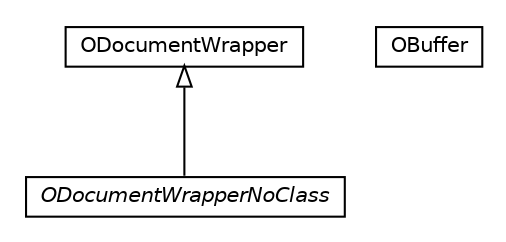 #!/usr/local/bin/dot
#
# Class diagram 
# Generated by UMLGraph version R5_6-24-gf6e263 (http://www.umlgraph.org/)
#

digraph G {
	edge [fontname="Helvetica",fontsize=10,labelfontname="Helvetica",labelfontsize=10];
	node [fontname="Helvetica",fontsize=10,shape=plaintext];
	nodesep=0.25;
	ranksep=0.5;
	// com.orientechnologies.orient.core.type.ODocumentWrapperNoClass
	c122417 [label=<<table title="com.orientechnologies.orient.core.type.ODocumentWrapperNoClass" border="0" cellborder="1" cellspacing="0" cellpadding="2" port="p" href="./ODocumentWrapperNoClass.html">
		<tr><td><table border="0" cellspacing="0" cellpadding="1">
<tr><td align="center" balign="center"><font face="Helvetica-Oblique"> ODocumentWrapperNoClass </font></td></tr>
		</table></td></tr>
		</table>>, URL="./ODocumentWrapperNoClass.html", fontname="Helvetica", fontcolor="black", fontsize=10.0];
	// com.orientechnologies.orient.core.type.OBuffer
	c122418 [label=<<table title="com.orientechnologies.orient.core.type.OBuffer" border="0" cellborder="1" cellspacing="0" cellpadding="2" port="p" href="./OBuffer.html">
		<tr><td><table border="0" cellspacing="0" cellpadding="1">
<tr><td align="center" balign="center"> OBuffer </td></tr>
		</table></td></tr>
		</table>>, URL="./OBuffer.html", fontname="Helvetica", fontcolor="black", fontsize=10.0];
	// com.orientechnologies.orient.core.type.ODocumentWrapper
	c122419 [label=<<table title="com.orientechnologies.orient.core.type.ODocumentWrapper" border="0" cellborder="1" cellspacing="0" cellpadding="2" port="p" href="./ODocumentWrapper.html">
		<tr><td><table border="0" cellspacing="0" cellpadding="1">
<tr><td align="center" balign="center"> ODocumentWrapper </td></tr>
		</table></td></tr>
		</table>>, URL="./ODocumentWrapper.html", fontname="Helvetica", fontcolor="black", fontsize=10.0];
	//com.orientechnologies.orient.core.type.ODocumentWrapperNoClass extends com.orientechnologies.orient.core.type.ODocumentWrapper
	c122419:p -> c122417:p [dir=back,arrowtail=empty];
}

